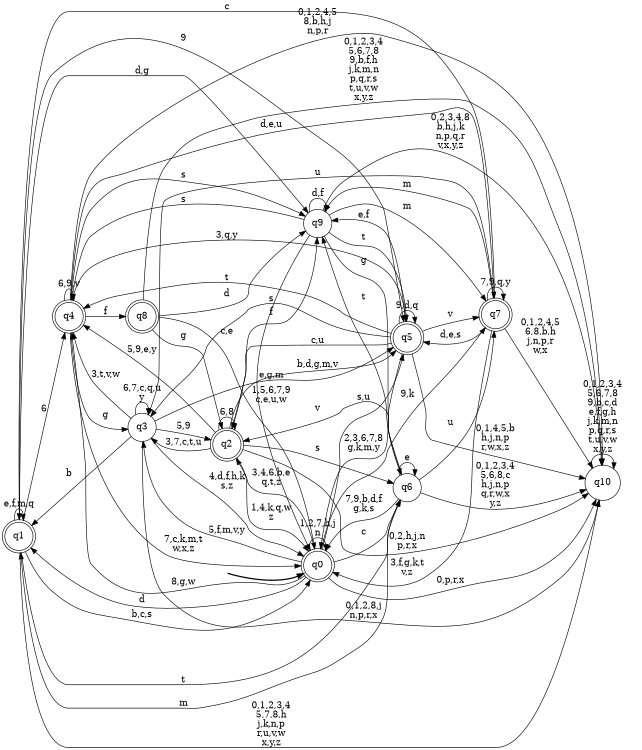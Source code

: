 digraph BlueStar {
__start0 [style = invis, shape = none, label = "", width = 0, height = 0];

rankdir=LR;
size="8,5";

s0 [style="rounded,filled", color="black", fillcolor="white" shape="doublecircle", label="q0"];
s1 [style="rounded,filled", color="black", fillcolor="white" shape="doublecircle", label="q1"];
s2 [style="rounded,filled", color="black", fillcolor="white" shape="doublecircle", label="q2"];
s3 [style="filled", color="black", fillcolor="white" shape="circle", label="q3"];
s4 [style="rounded,filled", color="black", fillcolor="white" shape="doublecircle", label="q4"];
s5 [style="rounded,filled", color="black", fillcolor="white" shape="doublecircle", label="q5"];
s6 [style="filled", color="black", fillcolor="white" shape="circle", label="q6"];
s7 [style="rounded,filled", color="black", fillcolor="white" shape="doublecircle", label="q7"];
s8 [style="rounded,filled", color="black", fillcolor="white" shape="doublecircle", label="q8"];
s9 [style="filled", color="black", fillcolor="white" shape="circle", label="q9"];
s10 [style="filled", color="black", fillcolor="white" shape="circle", label="q10"];
subgraph cluster_main { 
	graph [pad=".75", ranksep="0.15", nodesep="0.15"];
	 style=invis; 
	__start0 -> s0 [penwidth=2];
}
s0 -> s0 [label="1,2,7,h,j\nn"];
s0 -> s1 [label="d"];
s0 -> s2 [label="3,4,6,b,e\nq,t,z"];
s0 -> s3 [label="5,f,m,v,y"];
s0 -> s4 [label="8,g,w"];
s0 -> s5 [label="s,u"];
s0 -> s6 [label="c"];
s0 -> s7 [label="9,k"];
s0 -> s10 [label="0,p,r,x"];
s1 -> s0 [label="b,c,s"];
s1 -> s1 [label="e,f,m,q"];
s1 -> s4 [label="6"];
s1 -> s5 [label="9"];
s1 -> s6 [label="t"];
s1 -> s9 [label="d,g"];
s1 -> s10 [label="0,1,2,3,4\n5,7,8,h\nj,k,n,p\nr,u,v,w\nx,y,z"];
s2 -> s0 [label="1,4,k,q,w\nz"];
s2 -> s2 [label="6,8"];
s2 -> s3 [label="3,7,c,t,u"];
s2 -> s4 [label="5,9,e,y"];
s2 -> s5 [label="b,d,g,m,v"];
s2 -> s6 [label="s"];
s2 -> s9 [label="f"];
s2 -> s10 [label="0,2,h,j,n\np,r,x"];
s3 -> s0 [label="4,d,f,h,k\ns,z"];
s3 -> s1 [label="b"];
s3 -> s2 [label="5,9"];
s3 -> s3 [label="6,7,c,q,u\ny"];
s3 -> s4 [label="3,t,v,w"];
s3 -> s5 [label="e,g,m"];
s3 -> s10 [label="0,1,2,8,j\nn,p,r,x"];
s4 -> s0 [label="7,c,k,m,t\nw,x,z"];
s4 -> s3 [label="g"];
s4 -> s4 [label="6,9,v"];
s4 -> s5 [label="3,q,y"];
s4 -> s7 [label="d,e,u"];
s4 -> s8 [label="f"];
s4 -> s9 [label="s"];
s4 -> s10 [label="0,1,2,4,5\n8,b,h,j\nn,p,r"];
s5 -> s0 [label="2,3,6,7,8\ng,k,m,y"];
s5 -> s2 [label="c,u"];
s5 -> s3 [label="s"];
s5 -> s4 [label="t"];
s5 -> s5 [label="9,d,q"];
s5 -> s7 [label="v"];
s5 -> s9 [label="e,f"];
s5 -> s10 [label="0,1,4,5,b\nh,j,n,p\nr,w,x,z"];
s6 -> s0 [label="7,9,b,d,f\ng,k,s"];
s6 -> s1 [label="m"];
s6 -> s2 [label="v"];
s6 -> s6 [label="e"];
s6 -> s7 [label="u"];
s6 -> s9 [label="t"];
s6 -> s10 [label="0,1,2,3,4\n5,6,8,c\nh,j,n,p\nq,r,w,x\ny,z"];
s7 -> s0 [label="3,f,g,k,t\nv,z"];
s7 -> s1 [label="c"];
s7 -> s3 [label="u"];
s7 -> s5 [label="d,e,s"];
s7 -> s7 [label="7,9,q,y"];
s7 -> s9 [label="m"];
s7 -> s10 [label="0,1,2,4,5\n6,8,b,h\nj,n,p,r\nw,x"];
s8 -> s0 [label="c,e"];
s8 -> s2 [label="g"];
s8 -> s9 [label="d"];
s8 -> s10 [label="0,1,2,3,4\n5,6,7,8\n9,b,f,h\nj,k,m,n\np,q,r,s\nt,u,v,w\nx,y,z"];
s9 -> s0 [label="1,5,6,7,9\nc,e,u,w"];
s9 -> s4 [label="s"];
s9 -> s5 [label="t"];
s9 -> s6 [label="g"];
s9 -> s7 [label="m"];
s9 -> s9 [label="d,f"];
s9 -> s10 [label="0,2,3,4,8\nb,h,j,k\nn,p,q,r\nv,x,y,z"];
s10 -> s10 [label="0,1,2,3,4\n5,6,7,8\n9,b,c,d\ne,f,g,h\nj,k,m,n\np,q,r,s\nt,u,v,w\nx,y,z"];

}